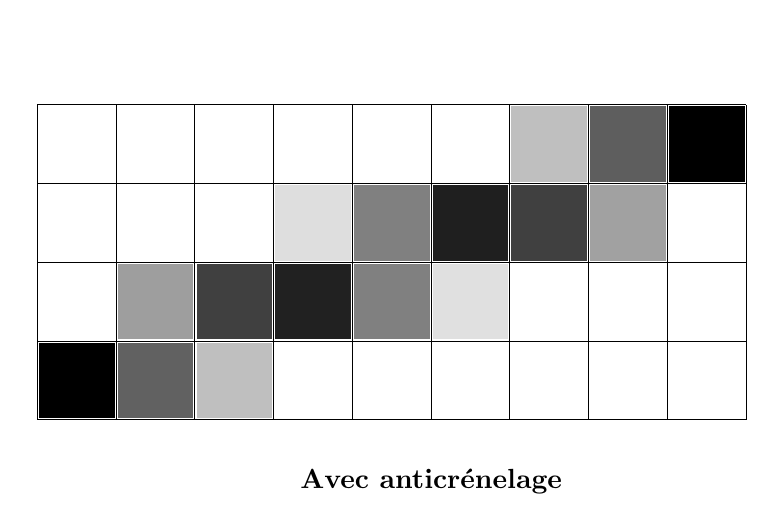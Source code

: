 ﻿\tikzstyle{arrow} = [->,>=latex,thick]
\begin{tikzpicture}[scale=1]

\def\xmax{8}
\def\ymax{3}
\pgfmathsetmacro\xmaxplus{int(\xmax +1)}
\pgfmathsetmacro\ymaxplus{int(\ymax +1)}

\newcommand{\pixel}[3]{\fill[black!#3] (#1-0.48,#2-0.48) rectangle ++(0.96,0.96);}

\newcommand{\cross}[3]{
\draw[black,very thick] (#1-0.2,#2)--++(0.4,0);
\draw[black,very thick] (#1,#2-0.2)--++(0,0.4);
\node[black, below right] at (#1,#2) {#3};
}

\draw[thin,xshift=-0.5cm,yshift=-0.5cm] (0,0) grid (\xmaxplus,\ymaxplus);

%\draw[arrow,thick] (0,0)--(\xmax+1,0) node[right]{$i$};
%\draw[arrow,thick] (0,0)--(0,\ymax+1) node[above]{$j$};

% \foreach \x in {0,...,\xmax}{
%     \node[below] at (\x,-0.5) {\tiny $\x$};
% }
% \foreach \y in {0,...,\ymax}{
%     \node[left] at (-0.5,\y) {\tiny $\y$};
% }

% Pixel of the segments from (0,0) to (a,b)
\pgfmathsetmacro\a{\xmax}
\pgfmathsetmacro\b{\ymax}

\foreach \i in {0,...,\a}{

  \pgfmathsetmacro\y{\i*\b/\a}
  \pgfmathtruncatemacro\j{int(\y)}

  \pgfmathtruncatemacro\l{ round(100*(\y-\j) } 
  \pgfmathtruncatemacro\ll{100-\l}

  \pixel{\i}{\j}{\ll}
  \pixel{\i}{\j+1}{\l}

} 

% \pgfmathsetmacro\aa{\a-1}
% \foreach \i in {1,...,\aa}{
% 
%   \pgfmathsetmacro\y{\i*\b/\a};
%   \pgfmathtruncatemacro\j{int(\y)};
% 
%   \pgfmathtruncatemacro\l{int(round(100*(\y-\j)))};  
%   \pgfmathtruncatemacro\ll{100-\l};  
% 
%   \node at (\i,\j) {\ll};  % pourcentage
%   \node at (\i,\j+1) {\l};
% } 



% Rk : the "-0.01" is because round(0.5)=1 and we want round(0.5)=0

% \draw[blue!80, very thick] (0,0) -- (\a,\b);

\cross{0}{0}{$P_1$}
\cross{\a}{\b}{$P_2$}

% 
% \draw[dashed, blue] (4,-0.5) -- (4,2) -- (-0.5,2);
% \draw[arrow,<-,blue] (4.25,1.9) to[bend left] ++(2,-0.5) node[right]{pixel (4,2)};
% \fill[blue] (4,2) circle (0.1);

\node[below] at (4.5,-1) {\bf Avec anticrénelage};

\end{tikzpicture}
